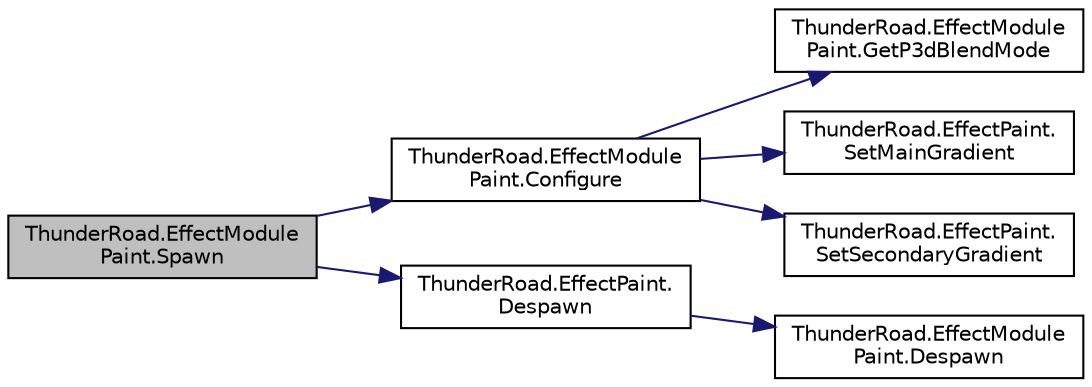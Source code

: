 digraph "ThunderRoad.EffectModulePaint.Spawn"
{
 // LATEX_PDF_SIZE
  edge [fontname="Helvetica",fontsize="10",labelfontname="Helvetica",labelfontsize="10"];
  node [fontname="Helvetica",fontsize="10",shape=record];
  rankdir="LR";
  Node1 [label="ThunderRoad.EffectModule\lPaint.Spawn",height=0.2,width=0.4,color="black", fillcolor="grey75", style="filled", fontcolor="black",tooltip="Spawns the specified effect data."];
  Node1 -> Node2 [color="midnightblue",fontsize="10",style="solid",fontname="Helvetica"];
  Node2 [label="ThunderRoad.EffectModule\lPaint.Configure",height=0.2,width=0.4,color="black", fillcolor="white", style="filled",URL="$class_thunder_road_1_1_effect_module_paint.html#a689cc3ffc7ba70770ed7c13cdeb3b951",tooltip="Configures the specified effect."];
  Node2 -> Node3 [color="midnightblue",fontsize="10",style="solid",fontname="Helvetica"];
  Node3 [label="ThunderRoad.EffectModule\lPaint.GetP3dBlendMode",height=0.2,width=0.4,color="black", fillcolor="white", style="filled",URL="$class_thunder_road_1_1_effect_module_paint.html#a616de6c12dc0a866377a64138b560a51",tooltip="Gets the P3D blend mode."];
  Node2 -> Node4 [color="midnightblue",fontsize="10",style="solid",fontname="Helvetica"];
  Node4 [label="ThunderRoad.EffectPaint.\lSetMainGradient",height=0.2,width=0.4,color="black", fillcolor="white", style="filled",URL="$class_thunder_road_1_1_effect_paint.html#a19af3e680109a812765103fd9ec1f1f1",tooltip="Sets the main gradient."];
  Node2 -> Node5 [color="midnightblue",fontsize="10",style="solid",fontname="Helvetica"];
  Node5 [label="ThunderRoad.EffectPaint.\lSetSecondaryGradient",height=0.2,width=0.4,color="black", fillcolor="white", style="filled",URL="$class_thunder_road_1_1_effect_paint.html#a181acabc227e929ac7e693466c2759c4",tooltip="Sets the secondary gradient."];
  Node1 -> Node6 [color="midnightblue",fontsize="10",style="solid",fontname="Helvetica"];
  Node6 [label="ThunderRoad.EffectPaint.\lDespawn",height=0.2,width=0.4,color="black", fillcolor="white", style="filled",URL="$class_thunder_road_1_1_effect_paint.html#a4adc3a0be3d755e6d385f5c57482c306",tooltip="Despawns this instance."];
  Node6 -> Node7 [color="midnightblue",fontsize="10",style="solid",fontname="Helvetica"];
  Node7 [label="ThunderRoad.EffectModule\lPaint.Despawn",height=0.2,width=0.4,color="black", fillcolor="white", style="filled",URL="$class_thunder_road_1_1_effect_module_paint.html#a867ecef195acc76a2f587630b8574ca1",tooltip="Despawns the specified effect."];
}
